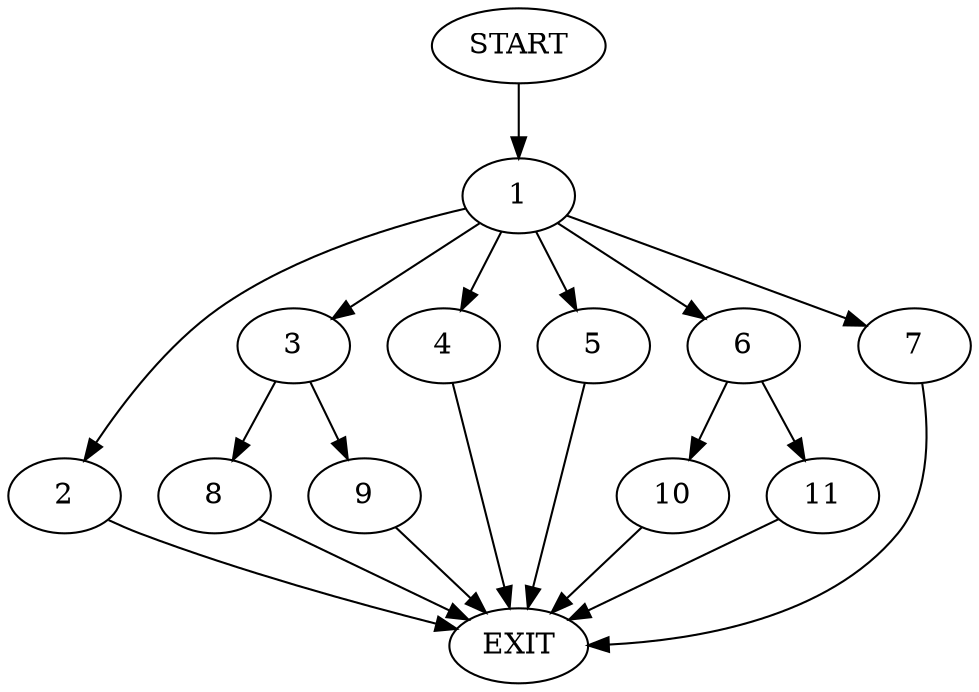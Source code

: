 digraph {
0 [label="START"]
12 [label="EXIT"]
0 -> 1
1 -> 2
1 -> 3
1 -> 4
1 -> 5
1 -> 6
1 -> 7
2 -> 12
4 -> 12
5 -> 12
7 -> 12
3 -> 8
3 -> 9
6 -> 10
6 -> 11
9 -> 12
8 -> 12
11 -> 12
10 -> 12
}
